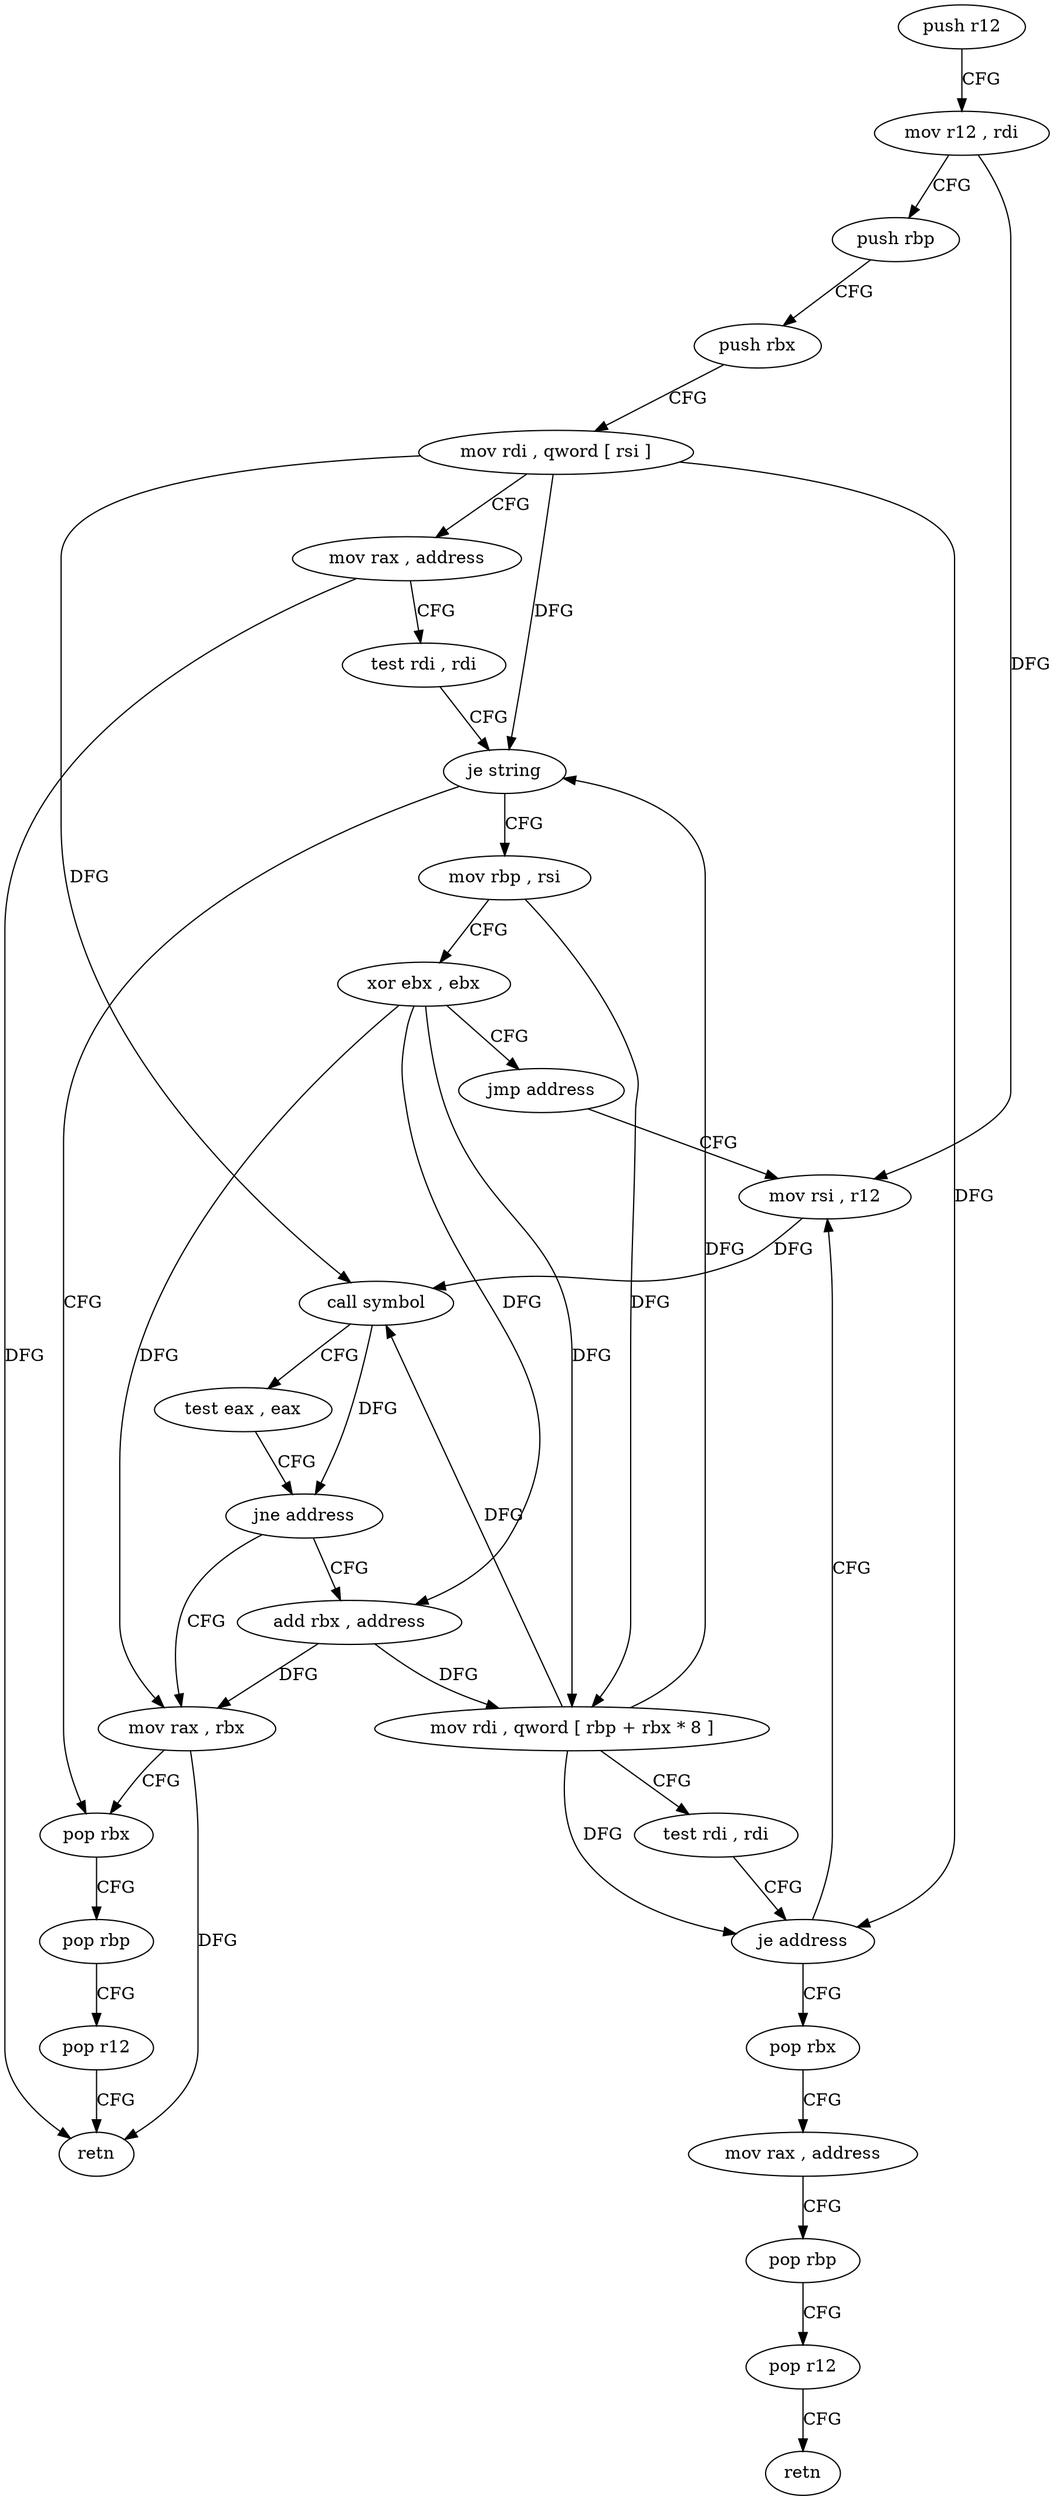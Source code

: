 digraph "func" {
"4401808" [label = "push r12" ]
"4401810" [label = "mov r12 , rdi" ]
"4401813" [label = "push rbp" ]
"4401814" [label = "push rbx" ]
"4401815" [label = "mov rdi , qword [ rsi ]" ]
"4401818" [label = "mov rax , address" ]
"4401825" [label = "test rdi , rdi" ]
"4401828" [label = "je string" ]
"4401869" [label = "pop rbx" ]
"4401830" [label = "mov rbp , rsi" ]
"4401870" [label = "pop rbp" ]
"4401871" [label = "pop r12" ]
"4401873" [label = "retn" ]
"4401833" [label = "xor ebx , ebx" ]
"4401835" [label = "jmp address" ]
"4401854" [label = "mov rsi , r12" ]
"4401857" [label = "call symbol" ]
"4401862" [label = "test eax , eax" ]
"4401864" [label = "jne address" ]
"4401840" [label = "add rbx , address" ]
"4401866" [label = "mov rax , rbx" ]
"4401844" [label = "mov rdi , qword [ rbp + rbx * 8 ]" ]
"4401849" [label = "test rdi , rdi" ]
"4401852" [label = "je address" ]
"4401880" [label = "pop rbx" ]
"4401881" [label = "mov rax , address" ]
"4401888" [label = "pop rbp" ]
"4401889" [label = "pop r12" ]
"4401891" [label = "retn" ]
"4401808" -> "4401810" [ label = "CFG" ]
"4401810" -> "4401813" [ label = "CFG" ]
"4401810" -> "4401854" [ label = "DFG" ]
"4401813" -> "4401814" [ label = "CFG" ]
"4401814" -> "4401815" [ label = "CFG" ]
"4401815" -> "4401818" [ label = "CFG" ]
"4401815" -> "4401828" [ label = "DFG" ]
"4401815" -> "4401857" [ label = "DFG" ]
"4401815" -> "4401852" [ label = "DFG" ]
"4401818" -> "4401825" [ label = "CFG" ]
"4401818" -> "4401873" [ label = "DFG" ]
"4401825" -> "4401828" [ label = "CFG" ]
"4401828" -> "4401869" [ label = "CFG" ]
"4401828" -> "4401830" [ label = "CFG" ]
"4401869" -> "4401870" [ label = "CFG" ]
"4401830" -> "4401833" [ label = "CFG" ]
"4401830" -> "4401844" [ label = "DFG" ]
"4401870" -> "4401871" [ label = "CFG" ]
"4401871" -> "4401873" [ label = "CFG" ]
"4401833" -> "4401835" [ label = "CFG" ]
"4401833" -> "4401840" [ label = "DFG" ]
"4401833" -> "4401844" [ label = "DFG" ]
"4401833" -> "4401866" [ label = "DFG" ]
"4401835" -> "4401854" [ label = "CFG" ]
"4401854" -> "4401857" [ label = "DFG" ]
"4401857" -> "4401862" [ label = "CFG" ]
"4401857" -> "4401864" [ label = "DFG" ]
"4401862" -> "4401864" [ label = "CFG" ]
"4401864" -> "4401840" [ label = "CFG" ]
"4401864" -> "4401866" [ label = "CFG" ]
"4401840" -> "4401844" [ label = "DFG" ]
"4401840" -> "4401866" [ label = "DFG" ]
"4401866" -> "4401869" [ label = "CFG" ]
"4401866" -> "4401873" [ label = "DFG" ]
"4401844" -> "4401849" [ label = "CFG" ]
"4401844" -> "4401828" [ label = "DFG" ]
"4401844" -> "4401857" [ label = "DFG" ]
"4401844" -> "4401852" [ label = "DFG" ]
"4401849" -> "4401852" [ label = "CFG" ]
"4401852" -> "4401880" [ label = "CFG" ]
"4401852" -> "4401854" [ label = "CFG" ]
"4401880" -> "4401881" [ label = "CFG" ]
"4401881" -> "4401888" [ label = "CFG" ]
"4401888" -> "4401889" [ label = "CFG" ]
"4401889" -> "4401891" [ label = "CFG" ]
}
